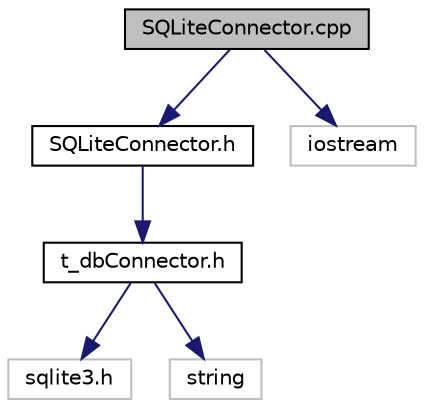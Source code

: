 digraph "SQLiteConnector.cpp"
{
 // LATEX_PDF_SIZE
  edge [fontname="Helvetica",fontsize="10",labelfontname="Helvetica",labelfontsize="10"];
  node [fontname="Helvetica",fontsize="10",shape=record];
  Node1 [label="SQLiteConnector.cpp",height=0.2,width=0.4,color="black", fillcolor="grey75", style="filled", fontcolor="black",tooltip="SQLiteConnector program file. This file contains the implementation for the SQLiteConnector class...."];
  Node1 -> Node2 [color="midnightblue",fontsize="10",style="solid",fontname="Helvetica"];
  Node2 [label="SQLiteConnector.h",height=0.2,width=0.4,color="black", fillcolor="white", style="filled",URL="$SQLiteConnector_8h.html",tooltip="SQLiteConnector header file. This file contains the defintions for the SQLiteConnector class...."];
  Node2 -> Node3 [color="midnightblue",fontsize="10",style="solid",fontname="Helvetica"];
  Node3 [label="t_dbConnector.h",height=0.2,width=0.4,color="black", fillcolor="white", style="filled",URL="$t__dbConnector_8h.html",tooltip="t_dbConnector header file. This contains the definitions for the Database Connector Template"];
  Node3 -> Node4 [color="midnightblue",fontsize="10",style="solid",fontname="Helvetica"];
  Node4 [label="sqlite3.h",height=0.2,width=0.4,color="grey75", fillcolor="white", style="filled",tooltip=" "];
  Node3 -> Node5 [color="midnightblue",fontsize="10",style="solid",fontname="Helvetica"];
  Node5 [label="string",height=0.2,width=0.4,color="grey75", fillcolor="white", style="filled",tooltip=" "];
  Node1 -> Node6 [color="midnightblue",fontsize="10",style="solid",fontname="Helvetica"];
  Node6 [label="iostream",height=0.2,width=0.4,color="grey75", fillcolor="white", style="filled",tooltip=" "];
}

